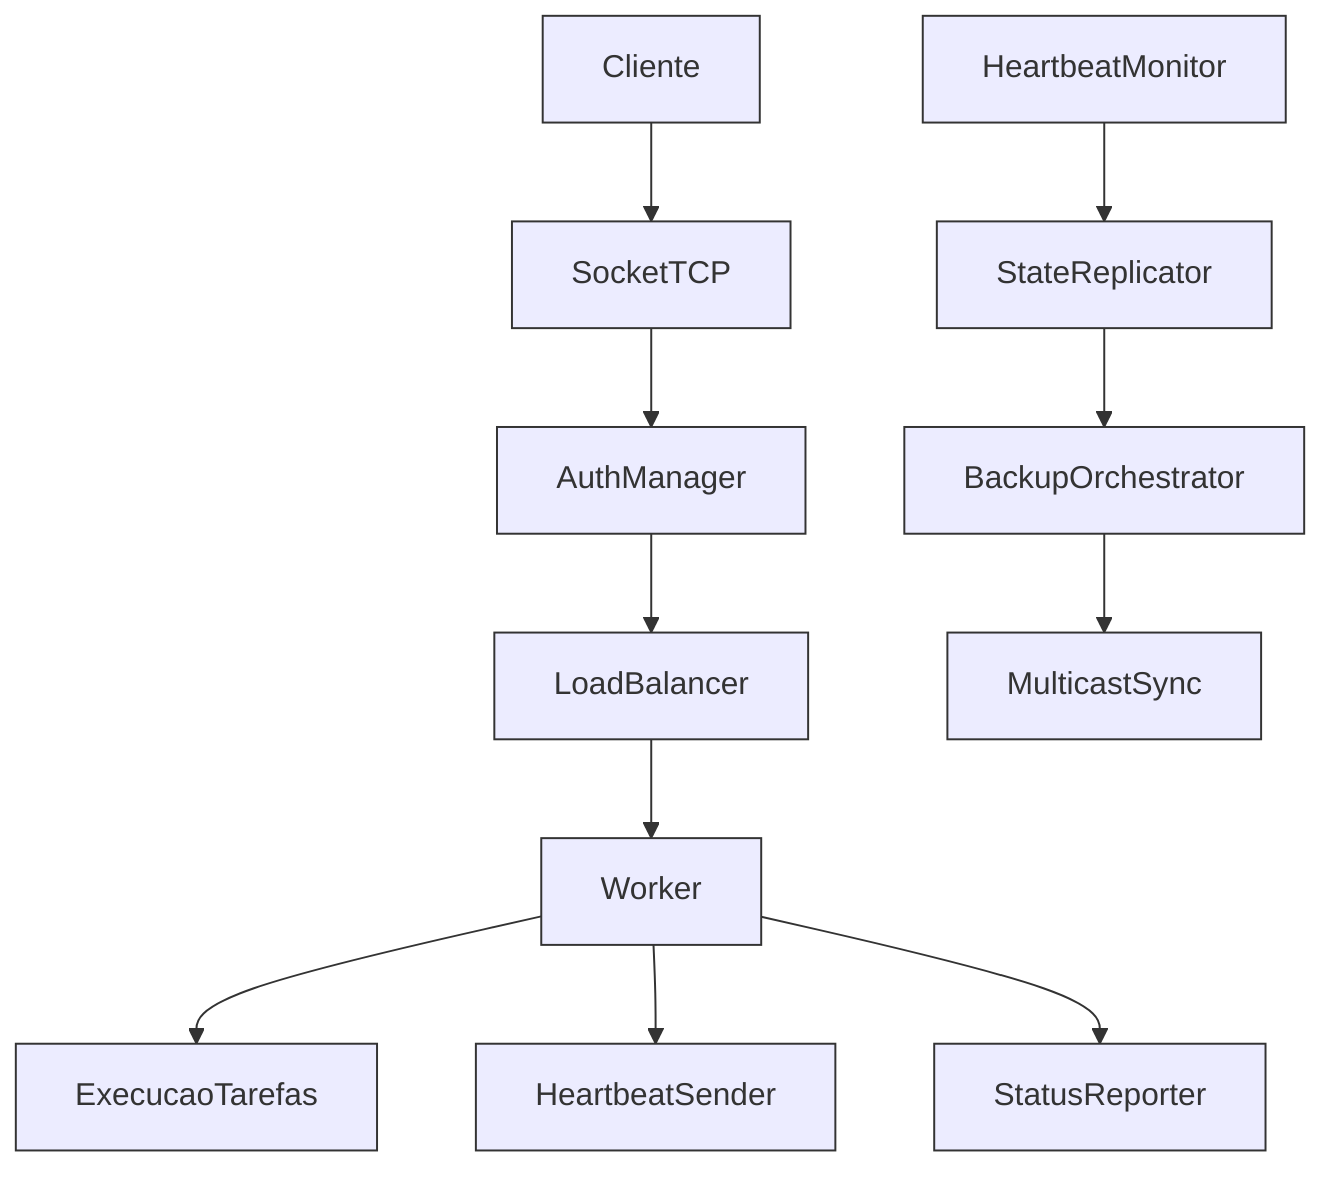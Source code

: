 graph TD
    Cliente --> SocketTCP
    SocketTCP --> AuthManager
    AuthManager --> LoadBalancer
    LoadBalancer --> Worker
    Worker --> ExecucaoTarefas
    Worker --> HeartbeatSender
    Worker --> StatusReporter
    HeartbeatMonitor --> StateReplicator
    StateReplicator --> BackupOrchestrator
    BackupOrchestrator --> MulticastSync

    %% Agrupamento visual (opcional)
    classDef grupo fill:,stroke:#333,stroke-width:1px;
    class Cliente,SocketTCP,AuthManager,LoadBalancer,Worker,ExecucaoTarefas,HeartbeatSender,StatusReporter,HeartbeatMonitor,StateReplicator,BackupOrchestrator,MulticastSync grupo;